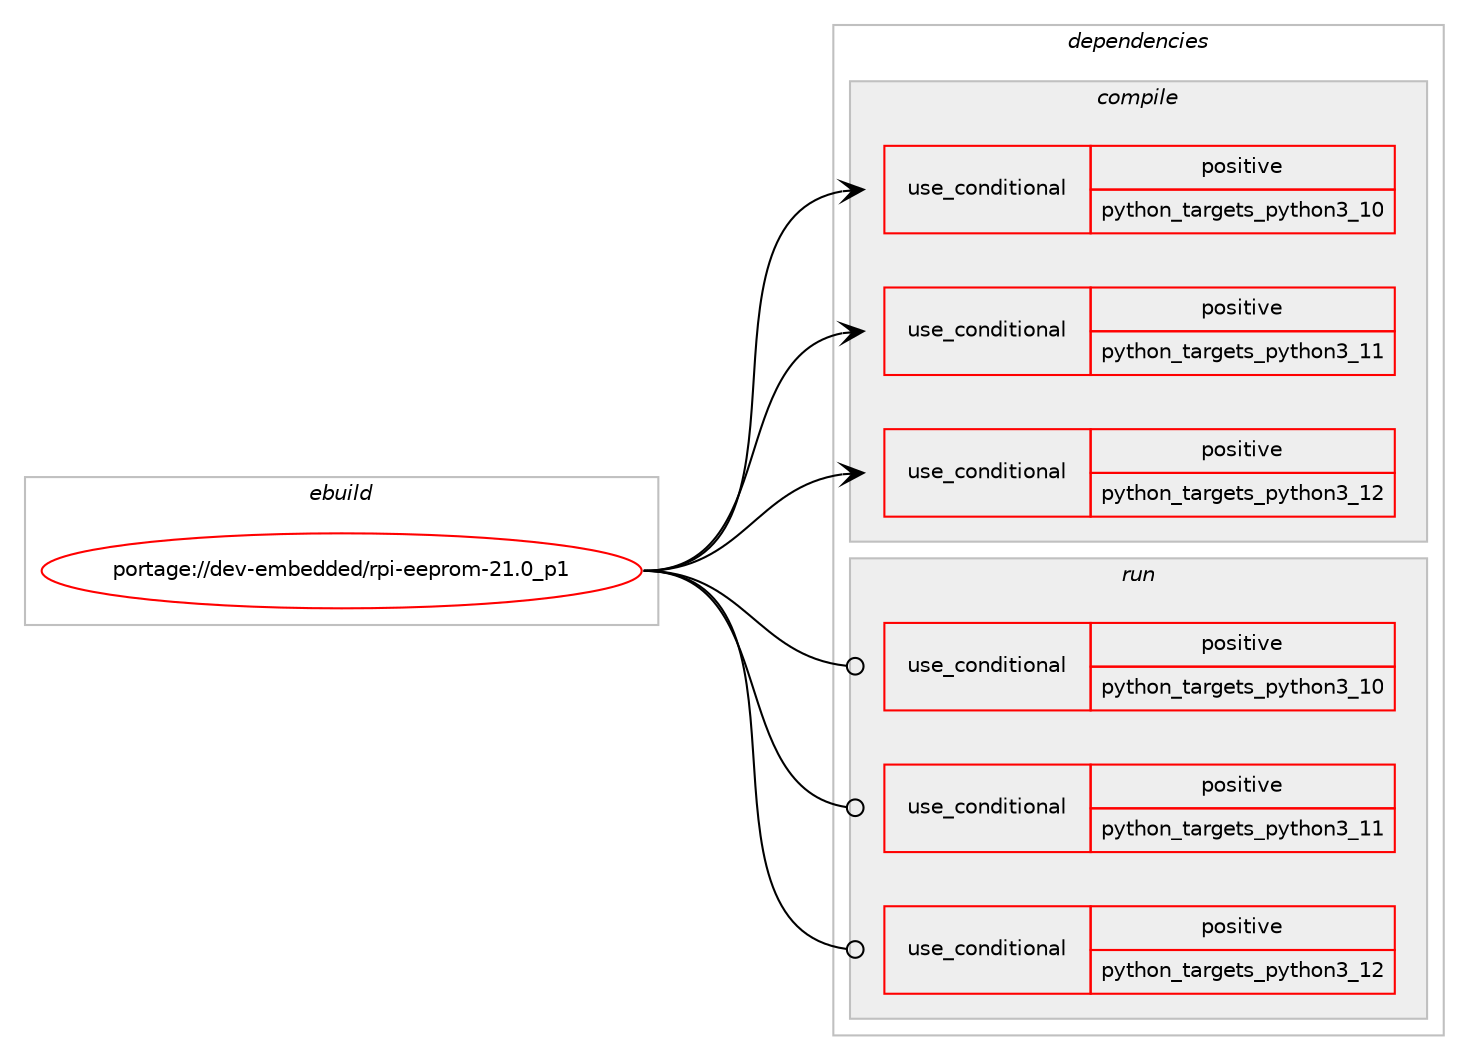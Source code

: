 digraph prolog {

# *************
# Graph options
# *************

newrank=true;
concentrate=true;
compound=true;
graph [rankdir=LR,fontname=Helvetica,fontsize=10,ranksep=1.5];#, ranksep=2.5, nodesep=0.2];
edge  [arrowhead=vee];
node  [fontname=Helvetica,fontsize=10];

# **********
# The ebuild
# **********

subgraph cluster_leftcol {
color=gray;
rank=same;
label=<<i>ebuild</i>>;
id [label="portage://dev-embedded/rpi-eeprom-21.0_p1", color=red, width=4, href="../dev-embedded/rpi-eeprom-21.0_p1.svg"];
}

# ****************
# The dependencies
# ****************

subgraph cluster_midcol {
color=gray;
label=<<i>dependencies</i>>;
subgraph cluster_compile {
fillcolor="#eeeeee";
style=filled;
label=<<i>compile</i>>;
subgraph cond18921 {
dependency33298 [label=<<TABLE BORDER="0" CELLBORDER="1" CELLSPACING="0" CELLPADDING="4"><TR><TD ROWSPAN="3" CELLPADDING="10">use_conditional</TD></TR><TR><TD>positive</TD></TR><TR><TD>python_targets_python3_10</TD></TR></TABLE>>, shape=none, color=red];
# *** BEGIN UNKNOWN DEPENDENCY TYPE (TODO) ***
# dependency33298 -> package_dependency(portage://dev-embedded/rpi-eeprom-21.0_p1,install,no,dev-lang,python,none,[,,],[slot(3.10)],[])
# *** END UNKNOWN DEPENDENCY TYPE (TODO) ***

}
id:e -> dependency33298:w [weight=20,style="solid",arrowhead="vee"];
subgraph cond18922 {
dependency33299 [label=<<TABLE BORDER="0" CELLBORDER="1" CELLSPACING="0" CELLPADDING="4"><TR><TD ROWSPAN="3" CELLPADDING="10">use_conditional</TD></TR><TR><TD>positive</TD></TR><TR><TD>python_targets_python3_11</TD></TR></TABLE>>, shape=none, color=red];
# *** BEGIN UNKNOWN DEPENDENCY TYPE (TODO) ***
# dependency33299 -> package_dependency(portage://dev-embedded/rpi-eeprom-21.0_p1,install,no,dev-lang,python,none,[,,],[slot(3.11)],[])
# *** END UNKNOWN DEPENDENCY TYPE (TODO) ***

}
id:e -> dependency33299:w [weight=20,style="solid",arrowhead="vee"];
subgraph cond18923 {
dependency33300 [label=<<TABLE BORDER="0" CELLBORDER="1" CELLSPACING="0" CELLPADDING="4"><TR><TD ROWSPAN="3" CELLPADDING="10">use_conditional</TD></TR><TR><TD>positive</TD></TR><TR><TD>python_targets_python3_12</TD></TR></TABLE>>, shape=none, color=red];
# *** BEGIN UNKNOWN DEPENDENCY TYPE (TODO) ***
# dependency33300 -> package_dependency(portage://dev-embedded/rpi-eeprom-21.0_p1,install,no,dev-lang,python,none,[,,],[slot(3.12)],[])
# *** END UNKNOWN DEPENDENCY TYPE (TODO) ***

}
id:e -> dependency33300:w [weight=20,style="solid",arrowhead="vee"];
}
subgraph cluster_compileandrun {
fillcolor="#eeeeee";
style=filled;
label=<<i>compile and run</i>>;
}
subgraph cluster_run {
fillcolor="#eeeeee";
style=filled;
label=<<i>run</i>>;
subgraph cond18924 {
dependency33301 [label=<<TABLE BORDER="0" CELLBORDER="1" CELLSPACING="0" CELLPADDING="4"><TR><TD ROWSPAN="3" CELLPADDING="10">use_conditional</TD></TR><TR><TD>positive</TD></TR><TR><TD>python_targets_python3_10</TD></TR></TABLE>>, shape=none, color=red];
# *** BEGIN UNKNOWN DEPENDENCY TYPE (TODO) ***
# dependency33301 -> package_dependency(portage://dev-embedded/rpi-eeprom-21.0_p1,run,no,dev-lang,python,none,[,,],[slot(3.10)],[])
# *** END UNKNOWN DEPENDENCY TYPE (TODO) ***

}
id:e -> dependency33301:w [weight=20,style="solid",arrowhead="odot"];
subgraph cond18925 {
dependency33302 [label=<<TABLE BORDER="0" CELLBORDER="1" CELLSPACING="0" CELLPADDING="4"><TR><TD ROWSPAN="3" CELLPADDING="10">use_conditional</TD></TR><TR><TD>positive</TD></TR><TR><TD>python_targets_python3_11</TD></TR></TABLE>>, shape=none, color=red];
# *** BEGIN UNKNOWN DEPENDENCY TYPE (TODO) ***
# dependency33302 -> package_dependency(portage://dev-embedded/rpi-eeprom-21.0_p1,run,no,dev-lang,python,none,[,,],[slot(3.11)],[])
# *** END UNKNOWN DEPENDENCY TYPE (TODO) ***

}
id:e -> dependency33302:w [weight=20,style="solid",arrowhead="odot"];
subgraph cond18926 {
dependency33303 [label=<<TABLE BORDER="0" CELLBORDER="1" CELLSPACING="0" CELLPADDING="4"><TR><TD ROWSPAN="3" CELLPADDING="10">use_conditional</TD></TR><TR><TD>positive</TD></TR><TR><TD>python_targets_python3_12</TD></TR></TABLE>>, shape=none, color=red];
# *** BEGIN UNKNOWN DEPENDENCY TYPE (TODO) ***
# dependency33303 -> package_dependency(portage://dev-embedded/rpi-eeprom-21.0_p1,run,no,dev-lang,python,none,[,,],[slot(3.12)],[])
# *** END UNKNOWN DEPENDENCY TYPE (TODO) ***

}
id:e -> dependency33303:w [weight=20,style="solid",arrowhead="odot"];
# *** BEGIN UNKNOWN DEPENDENCY TYPE (TODO) ***
# id -> package_dependency(portage://dev-embedded/rpi-eeprom-21.0_p1,run,no,dev-embedded,raspberrypi-utils,none,[,,],[],[])
# *** END UNKNOWN DEPENDENCY TYPE (TODO) ***

# *** BEGIN UNKNOWN DEPENDENCY TYPE (TODO) ***
# id -> package_dependency(portage://dev-embedded/rpi-eeprom-21.0_p1,run,no,sys-apps,flashrom,none,[,,],[],[])
# *** END UNKNOWN DEPENDENCY TYPE (TODO) ***

# *** BEGIN UNKNOWN DEPENDENCY TYPE (TODO) ***
# id -> package_dependency(portage://dev-embedded/rpi-eeprom-21.0_p1,run,no,sys-apps,pciutils,none,[,,],[],[])
# *** END UNKNOWN DEPENDENCY TYPE (TODO) ***

}
}

# **************
# The candidates
# **************

subgraph cluster_choices {
rank=same;
color=gray;
label=<<i>candidates</i>>;

}

}
